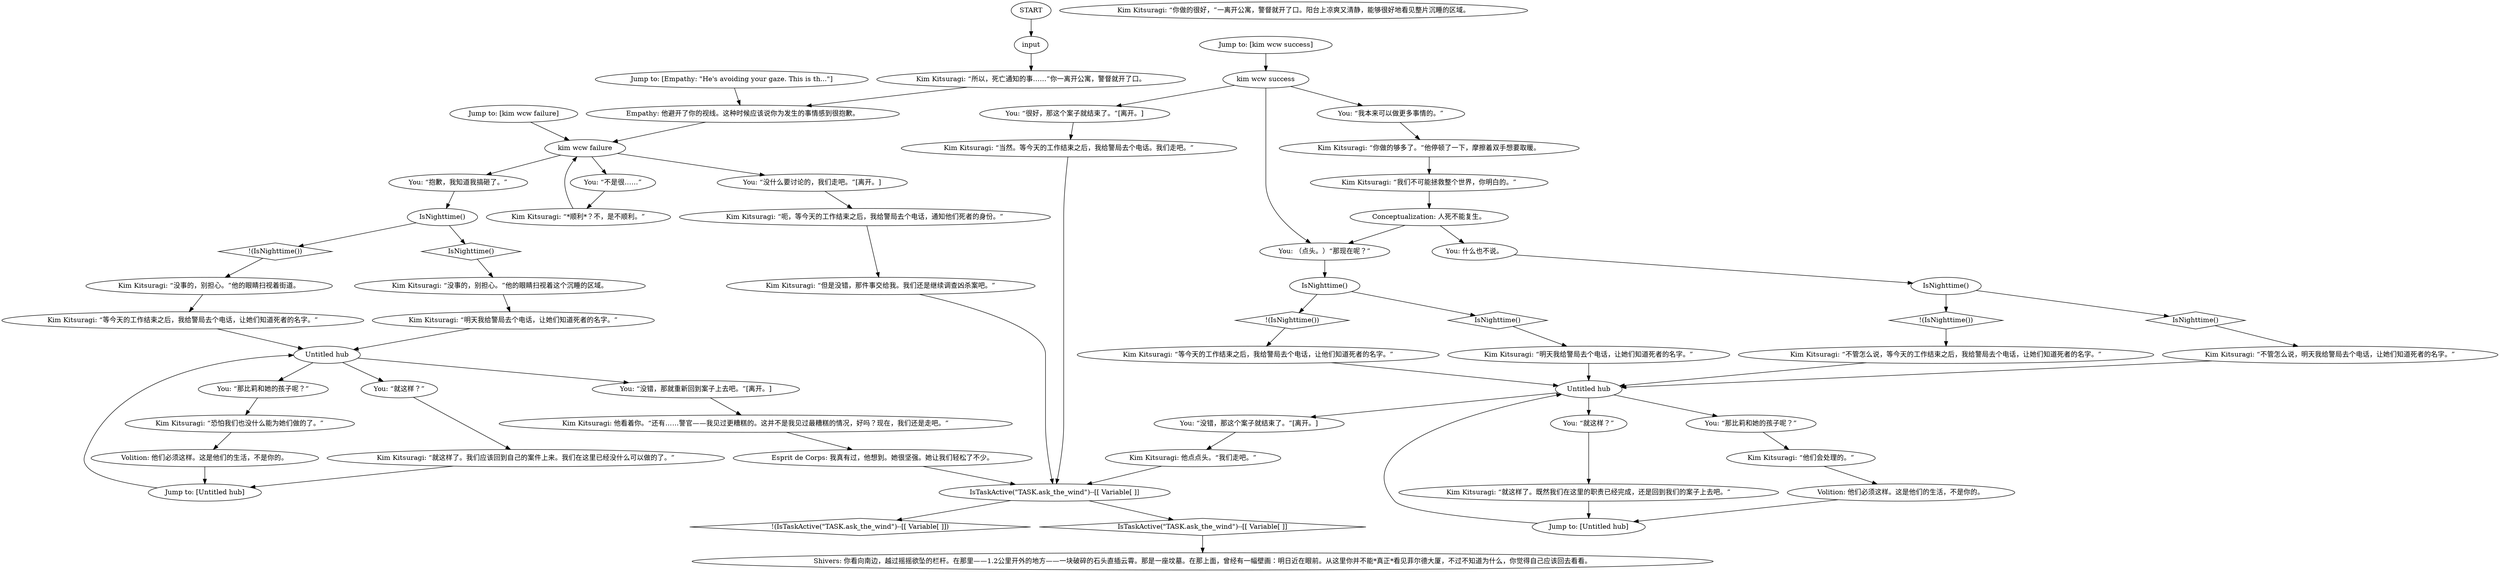 # KIM SWITCH / DEAD HUSBAND
# After you have failed the redcheck when telling WCW about her dead husband.
# ==================================================
digraph G {
	  0 [label="START"];
	  1 [label="input"];
	  2 [label="Conceptualization: 人死不能复生。"];
	  3 [label="Jump to: [Untitled hub]"];
	  4 [label="Esprit de Corps: 我真有过，他想到。她很坚强。她让我们轻松了不少。"];
	  5 [label="You: “没错，那这个案子就结束了。”[离开。]"];
	  6 [label="Kim Kitsuragi: “就这样了。既然我们在这里的职责已经完成，还是回到我们的案子上去吧。”"];
	  7 [label="Jump to: [kim wcw failure]"];
	  8 [label="Kim Kitsuragi: “但是没错，那件事交给我。我们还是继续调查凶杀案吧。”"];
	  9 [label="Untitled hub"];
	  10 [label="Kim Kitsuragi: “明天我给警局去个电话，让她们知道死者的名字。”"];
	  11 [label="Kim Kitsuragi: “*顺利*？不，是不顺利。”"];
	  12 [label="You: “很好，那这个案子就结束了。”[离开。]"];
	  13 [label="IsTaskActive(\"TASK.ask_the_wind\")--[[ Variable[ ]]"];
	  14 [label="IsTaskActive(\"TASK.ask_the_wind\")--[[ Variable[ ]]", shape=diamond];
	  15 [label="!(IsTaskActive(\"TASK.ask_the_wind\")--[[ Variable[ ]])", shape=diamond];
	  16 [label="Kim Kitsuragi: “当然。等今天的工作结束之后，我给警局去个电话。我们走吧。”"];
	  17 [label="Kim Kitsuragi: “没事的，别担心。”他的眼睛扫视着这个沉睡的区域。"];
	  18 [label="You: “那比莉和她的孩子呢？”"];
	  19 [label="IsNighttime()"];
	  20 [label="IsNighttime()", shape=diamond];
	  21 [label="!(IsNighttime())", shape=diamond];
	  22 [label="Kim Kitsuragi: “不管怎么说，等今天的工作结束之后，我给警局去个电话，让她们知道死者的名字。”"];
	  23 [label="Kim Kitsuragi: “就这样了。我们应该回到自己的案件上来。我们在这里已经没什么可以做的了。”"];
	  24 [label="You: 什么也不说。"];
	  25 [label="Untitled hub"];
	  26 [label="You: “就这样？”"];
	  27 [label="You: “抱歉，我知道我搞砸了。”"];
	  28 [label="Kim Kitsuragi: “你做的很好，”一离开公寓，警督就开了口。阳台上凉爽又清静，能够很好地看见整片沉睡的区域。"];
	  29 [label="Kim Kitsuragi: “没事的，别担心。”他的眼睛扫视着街道。"];
	  30 [label="Volition: 他们必须这样。这是他们的生活，不是你的。"];
	  31 [label="Volition: 他们必须这样。这是他们的生活，不是你的。"];
	  32 [label="Shivers: 你看向南边，越过摇摇欲坠的栏杆。在那里——1.2公里开外的地方——一块破碎的石头直插云霄。那是一座坟墓。在那上面，曾经有一幅壁画：明日近在眼前。从这里你并不能*真正*看见菲尔德大厦，不过不知道为什么，你觉得自己应该回去看看。"];
	  33 [label="Kim Kitsuragi: “明天我给警局去个电话，让她们知道死者的名字。”"];
	  34 [label="Kim Kitsuragi: “不管怎么说，明天我给警局去个电话，让她们知道死者的名字。”"];
	  35 [label="Kim Kitsuragi: “等今天的工作结束之后，我给警局去个电话，让他们知道死者的名字。”"];
	  36 [label="You: “我本来可以做更多事情的。”"];
	  37 [label="IsNighttime()"];
	  38 [label="IsNighttime()", shape=diamond];
	  39 [label="!(IsNighttime())", shape=diamond];
	  40 [label="Kim Kitsuragi: “所以，死亡通知的事……”你一离开公寓，警督就开了口。"];
	  42 [label="You: （点头。）“那现在呢？”"];
	  43 [label="IsNighttime()"];
	  44 [label="IsNighttime()", shape=diamond];
	  45 [label="!(IsNighttime())", shape=diamond];
	  46 [label="You: “就这样？”"];
	  47 [label="Jump to: [Untitled hub]"];
	  48 [label="You: “没什么要讨论的，我们走吧。”[离开。]"];
	  49 [label="Kim Kitsuragi: “恐怕我们也没什么能为她们做的了。”"];
	  50 [label="Kim Kitsuragi: 他看着你。“还有……警官——我见过更糟糕的。这并不是我见过最糟糕的情况，好吗？现在，我们还是走吧。”"];
	  51 [label="Kim Kitsuragi: “呃，等今天的工作结束之后，我给警局去个电话，通知他们死者的身份。”"];
	  52 [label="You: “不是很……”"];
	  53 [label="Kim Kitsuragi: “我们不可能拯救整个世界，你明白的。”"];
	  54 [label="Empathy: 他避开了你的视线。这种时候应该说你为发生的事情感到很抱歉。"];
	  55 [label="You: “那比莉和她的孩子呢？”"];
	  56 [label="Jump to: [Empathy: \"He's avoiding your gaze. This is th...\"]"];
	  57 [label="Kim Kitsuragi: “你做的够多了。”他停顿了一下，摩擦着双手想要取暖。"];
	  58 [label="Kim Kitsuragi: “等今天的工作结束之后，我给警局去个电话，让她们知道死者的名字。”"];
	  59 [label="Kim Kitsuragi: 他点点头。“我们走吧。”"];
	  60 [label="Kim Kitsuragi: “他们会处理的。”"];
	  61 [label="You: “没错，那就重新回到案子上去吧。”[离开。]"];
	  62 [label="Jump to: [kim wcw success]"];
	  63 [label="kim wcw failure"];
	  64 [label="kim wcw success"];
	  0 -> 1
	  1 -> 40
	  2 -> 24
	  2 -> 42
	  3 -> 25
	  4 -> 13
	  5 -> 59
	  6 -> 3
	  7 -> 63
	  8 -> 13
	  9 -> 18
	  9 -> 61
	  9 -> 46
	  10 -> 9
	  11 -> 63
	  12 -> 16
	  13 -> 14
	  13 -> 15
	  14 -> 32
	  16 -> 13
	  17 -> 10
	  18 -> 49
	  19 -> 20
	  19 -> 21
	  20 -> 34
	  21 -> 22
	  22 -> 25
	  23 -> 47
	  24 -> 19
	  25 -> 26
	  25 -> 5
	  25 -> 55
	  26 -> 6
	  27 -> 43
	  29 -> 58
	  30 -> 3
	  31 -> 47
	  33 -> 25
	  34 -> 25
	  35 -> 25
	  36 -> 57
	  37 -> 38
	  37 -> 39
	  38 -> 33
	  39 -> 35
	  40 -> 54
	  42 -> 37
	  43 -> 44
	  43 -> 45
	  44 -> 17
	  45 -> 29
	  46 -> 23
	  47 -> 9
	  48 -> 51
	  49 -> 31
	  50 -> 4
	  51 -> 8
	  52 -> 11
	  53 -> 2
	  54 -> 63
	  55 -> 60
	  56 -> 54
	  57 -> 53
	  58 -> 9
	  59 -> 13
	  60 -> 30
	  61 -> 50
	  62 -> 64
	  63 -> 48
	  63 -> 27
	  63 -> 52
	  64 -> 42
	  64 -> 36
	  64 -> 12
}

